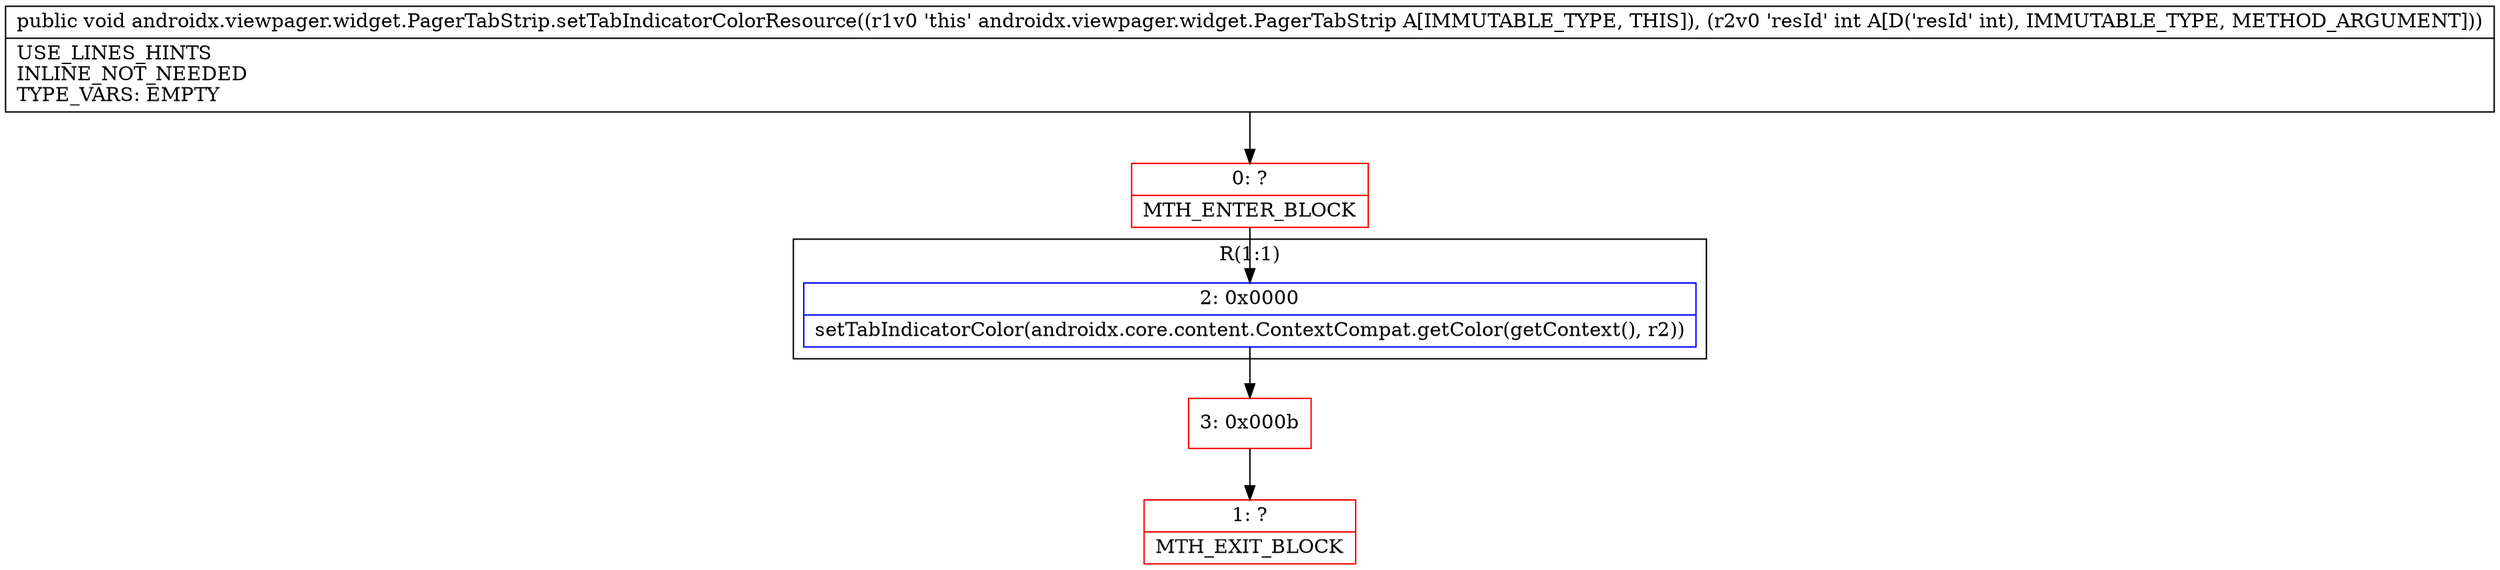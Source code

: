digraph "CFG forandroidx.viewpager.widget.PagerTabStrip.setTabIndicatorColorResource(I)V" {
subgraph cluster_Region_1999837053 {
label = "R(1:1)";
node [shape=record,color=blue];
Node_2 [shape=record,label="{2\:\ 0x0000|setTabIndicatorColor(androidx.core.content.ContextCompat.getColor(getContext(), r2))\l}"];
}
Node_0 [shape=record,color=red,label="{0\:\ ?|MTH_ENTER_BLOCK\l}"];
Node_3 [shape=record,color=red,label="{3\:\ 0x000b}"];
Node_1 [shape=record,color=red,label="{1\:\ ?|MTH_EXIT_BLOCK\l}"];
MethodNode[shape=record,label="{public void androidx.viewpager.widget.PagerTabStrip.setTabIndicatorColorResource((r1v0 'this' androidx.viewpager.widget.PagerTabStrip A[IMMUTABLE_TYPE, THIS]), (r2v0 'resId' int A[D('resId' int), IMMUTABLE_TYPE, METHOD_ARGUMENT]))  | USE_LINES_HINTS\lINLINE_NOT_NEEDED\lTYPE_VARS: EMPTY\l}"];
MethodNode -> Node_0;Node_2 -> Node_3;
Node_0 -> Node_2;
Node_3 -> Node_1;
}

